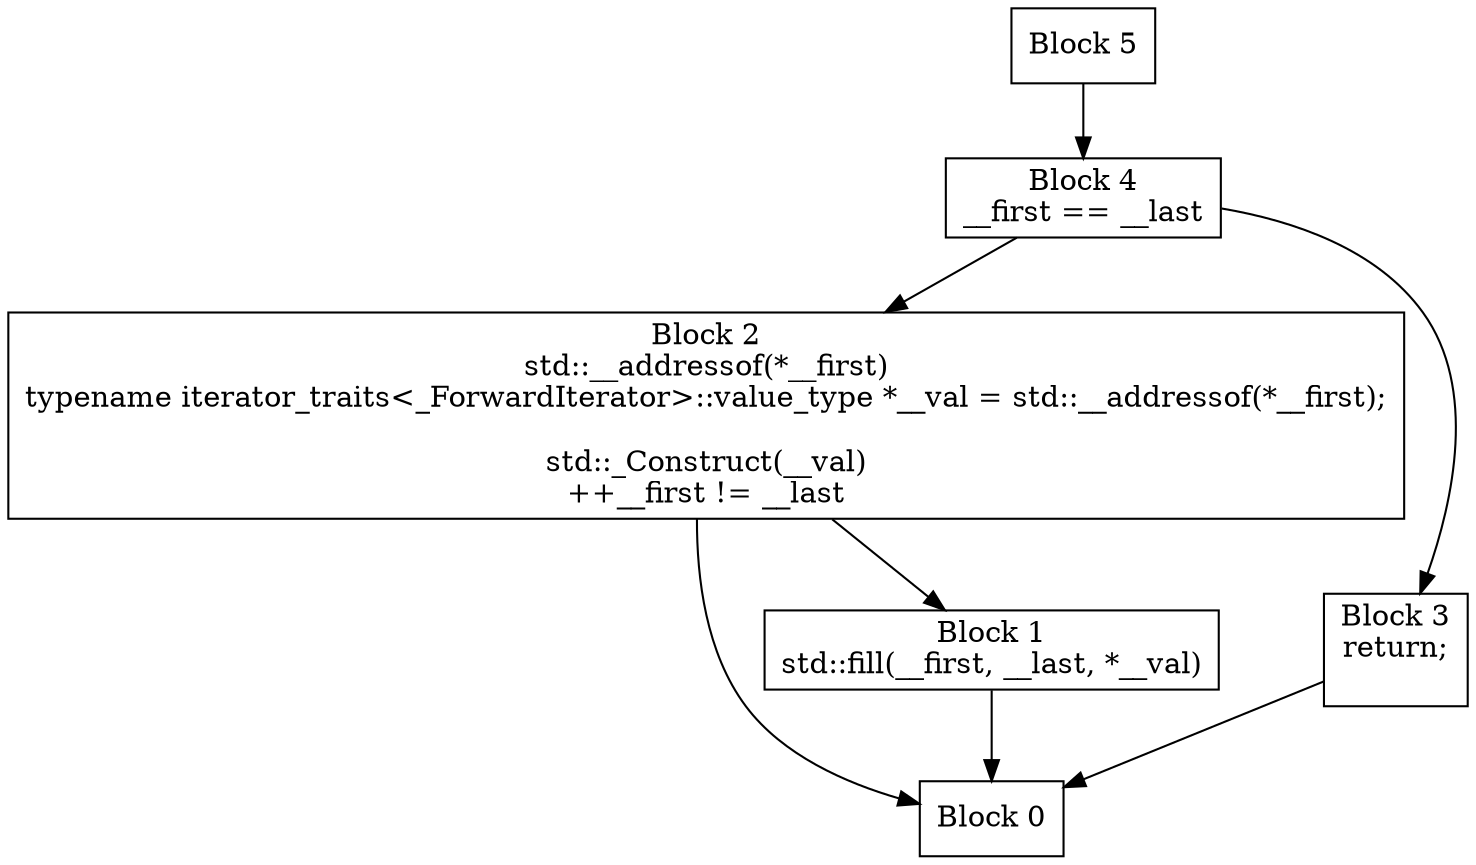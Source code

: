 digraph CFG {
  node [shape=box];
  0 [label="Block 0\n"];
  1 [label="Block 1\nstd::fill(__first, __last, *__val)\n"];
  2 [label="Block 2\nstd::__addressof(*__first)\ntypename iterator_traits<_ForwardIterator>::value_type *__val = std::__addressof(*__first);
\nstd::_Construct(__val)\n++__first != __last\n"];
  3 [label="Block 3\nreturn;
\n"];
  4 [label="Block 4\n__first == __last\n"];
  5 [label="Block 5\n"];
  1 -> 0;
  2 -> 1;
  2 -> 0;
  3 -> 0;
  4 -> 3;
  4 -> 2;
  5 -> 4;
}

